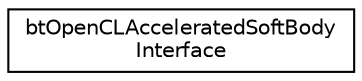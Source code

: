 digraph "Graphical Class Hierarchy"
{
  edge [fontname="Helvetica",fontsize="10",labelfontname="Helvetica",labelfontsize="10"];
  node [fontname="Helvetica",fontsize="10",shape=record];
  rankdir="LR";
  Node1 [label="btOpenCLAcceleratedSoftBody\lInterface",height=0.2,width=0.4,color="black", fillcolor="white", style="filled",URL="$classbt_open_c_l_accelerated_soft_body_interface.html"];
}
